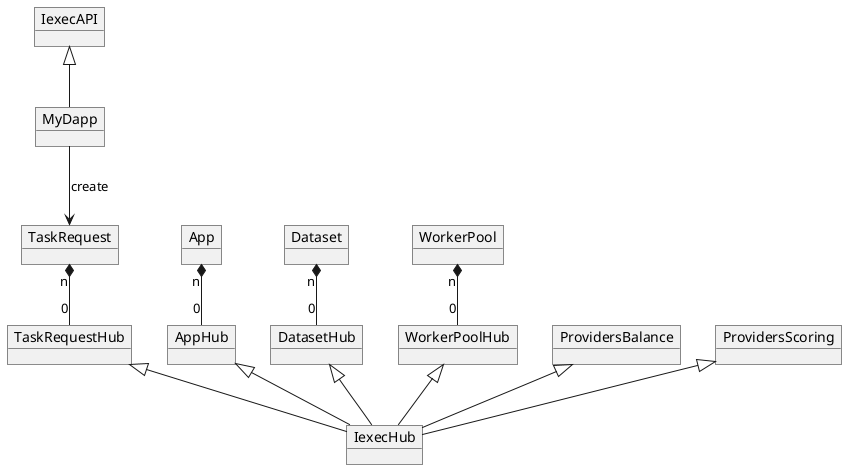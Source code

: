 @startuml
object IexecAPI
object MyDapp
IexecAPI <|-- MyDapp

object App
object AppHub

object Dataset
object DatasetHub

object TaskRequest
object TaskRequestHub

object WorkerPool
object WorkerPoolHub

object ProvidersBalance
object ProvidersScoring
object IexecHub

AppHub <|-- IexecHub
DatasetHub <|-- IexecHub
WorkerPoolHub <|-- IexecHub
TaskRequestHub <|-- IexecHub
ProvidersBalance <|-- IexecHub
ProvidersScoring <|-- IexecHub

WorkerPool "n" *-- "0" WorkerPoolHub
App "n" *-- "0" AppHub
Dataset "n" *-- "0" DatasetHub
TaskRequest "n" *-- "0" TaskRequestHub

MyDapp --> TaskRequest: create

@enduml